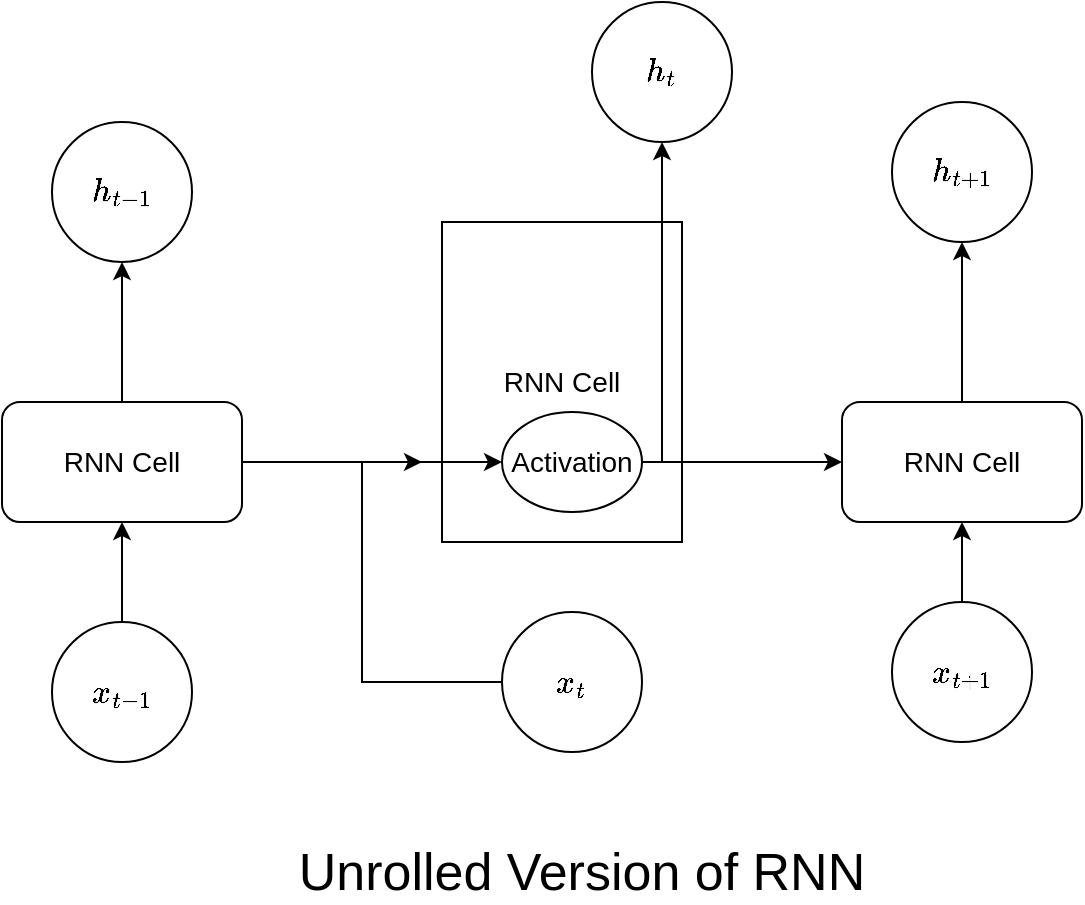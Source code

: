 <mxfile version="26.1.2">
  <diagram name="Page-1" id="JvxAMTUu9h-pV5UNl1UM">
    <mxGraphModel dx="1204" dy="1833" grid="1" gridSize="10" guides="1" tooltips="1" connect="1" arrows="1" fold="1" page="1" pageScale="1" pageWidth="850" pageHeight="1100" math="1" shadow="0">
      <root>
        <mxCell id="0" />
        <mxCell id="1" parent="0" />
        <mxCell id="JHTwhU4_owZ2NrLHK_Jg-11" value="RNN Cell" style="rounded=0;whiteSpace=wrap;html=1;fontSize=14;" vertex="1" parent="1">
          <mxGeometry x="350" y="100" width="120" height="160" as="geometry" />
        </mxCell>
        <mxCell id="JHTwhU4_owZ2NrLHK_Jg-15" value="" style="edgeStyle=orthogonalEdgeStyle;rounded=0;orthogonalLoop=1;jettySize=auto;html=1;fontSize=14;" edge="1" parent="1" source="JHTwhU4_owZ2NrLHK_Jg-9" target="JHTwhU4_owZ2NrLHK_Jg-14">
          <mxGeometry relative="1" as="geometry" />
        </mxCell>
        <mxCell id="JHTwhU4_owZ2NrLHK_Jg-31" style="edgeStyle=orthogonalEdgeStyle;rounded=0;orthogonalLoop=1;jettySize=auto;html=1;fontSize=14;" edge="1" parent="1" source="JHTwhU4_owZ2NrLHK_Jg-9">
          <mxGeometry relative="1" as="geometry">
            <mxPoint x="340" y="220" as="targetPoint" />
          </mxGeometry>
        </mxCell>
        <mxCell id="JHTwhU4_owZ2NrLHK_Jg-9" value="RNN Cell" style="rounded=1;whiteSpace=wrap;html=1;fontSize=14;" vertex="1" parent="1">
          <mxGeometry x="130" y="190" width="120" height="60" as="geometry" />
        </mxCell>
        <mxCell id="JHTwhU4_owZ2NrLHK_Jg-17" value="" style="edgeStyle=orthogonalEdgeStyle;rounded=0;orthogonalLoop=1;jettySize=auto;html=1;fontSize=14;" edge="1" parent="1" source="JHTwhU4_owZ2NrLHK_Jg-10" target="JHTwhU4_owZ2NrLHK_Jg-16">
          <mxGeometry relative="1" as="geometry" />
        </mxCell>
        <mxCell id="JHTwhU4_owZ2NrLHK_Jg-10" value="RNN Cell" style="rounded=1;whiteSpace=wrap;html=1;fontSize=14;" vertex="1" parent="1">
          <mxGeometry x="550" y="190" width="120" height="60" as="geometry" />
        </mxCell>
        <mxCell id="JHTwhU4_owZ2NrLHK_Jg-13" value="" style="edgeStyle=orthogonalEdgeStyle;rounded=0;orthogonalLoop=1;jettySize=auto;html=1;fontSize=14;" edge="1" parent="1" source="JHTwhU4_owZ2NrLHK_Jg-12" target="JHTwhU4_owZ2NrLHK_Jg-9">
          <mxGeometry relative="1" as="geometry" />
        </mxCell>
        <mxCell id="JHTwhU4_owZ2NrLHK_Jg-12" value="$$x_{t-1}$$" style="ellipse;whiteSpace=wrap;html=1;aspect=fixed;fontSize=14;" vertex="1" parent="1">
          <mxGeometry x="155" y="300" width="70" height="70" as="geometry" />
        </mxCell>
        <mxCell id="JHTwhU4_owZ2NrLHK_Jg-14" value="$$h_{t-1}$$" style="ellipse;whiteSpace=wrap;html=1;aspect=fixed;fontSize=14;" vertex="1" parent="1">
          <mxGeometry x="155" y="50" width="70" height="70" as="geometry" />
        </mxCell>
        <mxCell id="JHTwhU4_owZ2NrLHK_Jg-16" value="$$h_{t+1}$$" style="ellipse;whiteSpace=wrap;html=1;aspect=fixed;fontSize=14;" vertex="1" parent="1">
          <mxGeometry x="575" y="40" width="70" height="70" as="geometry" />
        </mxCell>
        <mxCell id="JHTwhU4_owZ2NrLHK_Jg-19" value="" style="edgeStyle=orthogonalEdgeStyle;rounded=0;orthogonalLoop=1;jettySize=auto;html=1;fontSize=14;" edge="1" parent="1" source="JHTwhU4_owZ2NrLHK_Jg-18" target="JHTwhU4_owZ2NrLHK_Jg-10">
          <mxGeometry relative="1" as="geometry" />
        </mxCell>
        <mxCell id="JHTwhU4_owZ2NrLHK_Jg-18" value="$$x_{t+1}$$" style="ellipse;whiteSpace=wrap;html=1;aspect=fixed;fontSize=14;" vertex="1" parent="1">
          <mxGeometry x="575" y="290" width="70" height="70" as="geometry" />
        </mxCell>
        <mxCell id="JHTwhU4_owZ2NrLHK_Jg-20" value="$$x_{t}$$" style="ellipse;whiteSpace=wrap;html=1;aspect=fixed;fontSize=14;" vertex="1" parent="1">
          <mxGeometry x="380" y="295" width="70" height="70" as="geometry" />
        </mxCell>
        <mxCell id="JHTwhU4_owZ2NrLHK_Jg-24" value="Activation" style="ellipse;whiteSpace=wrap;html=1;fontSize=14;" vertex="1" parent="1">
          <mxGeometry x="380" y="195" width="70" height="50" as="geometry" />
        </mxCell>
        <mxCell id="JHTwhU4_owZ2NrLHK_Jg-26" value="" style="endArrow=classic;html=1;rounded=0;entryX=0;entryY=0.5;entryDx=0;entryDy=0;exitX=0;exitY=0.5;exitDx=0;exitDy=0;fontSize=14;" edge="1" parent="1" source="JHTwhU4_owZ2NrLHK_Jg-20" target="JHTwhU4_owZ2NrLHK_Jg-24">
          <mxGeometry width="50" height="50" relative="1" as="geometry">
            <mxPoint x="390" y="350" as="sourcePoint" />
            <mxPoint x="440" y="300" as="targetPoint" />
            <Array as="points">
              <mxPoint x="310" y="330" />
              <mxPoint x="310" y="220" />
            </Array>
          </mxGeometry>
        </mxCell>
        <mxCell id="JHTwhU4_owZ2NrLHK_Jg-27" value="" style="endArrow=classic;html=1;rounded=0;exitX=1;exitY=0.5;exitDx=0;exitDy=0;entryX=0;entryY=0.5;entryDx=0;entryDy=0;fontSize=14;" edge="1" parent="1" source="JHTwhU4_owZ2NrLHK_Jg-24" target="JHTwhU4_owZ2NrLHK_Jg-10">
          <mxGeometry width="50" height="50" relative="1" as="geometry">
            <mxPoint x="470" y="320" as="sourcePoint" />
            <mxPoint x="520" y="270" as="targetPoint" />
          </mxGeometry>
        </mxCell>
        <mxCell id="JHTwhU4_owZ2NrLHK_Jg-28" value="" style="endArrow=classic;html=1;rounded=0;fontSize=14;" edge="1" parent="1">
          <mxGeometry width="50" height="50" relative="1" as="geometry">
            <mxPoint x="460" y="220" as="sourcePoint" />
            <mxPoint x="460" y="60" as="targetPoint" />
          </mxGeometry>
        </mxCell>
        <mxCell id="JHTwhU4_owZ2NrLHK_Jg-29" value="$$h_{t}$$" style="ellipse;whiteSpace=wrap;html=1;aspect=fixed;fontSize=14;" vertex="1" parent="1">
          <mxGeometry x="425" y="-10" width="70" height="70" as="geometry" />
        </mxCell>
        <mxCell id="JHTwhU4_owZ2NrLHK_Jg-32" value="&lt;font style=&quot;font-size: 26px;&quot;&gt;Unrolled Version of RNN&lt;/font&gt;" style="text;html=1;align=center;verticalAlign=middle;whiteSpace=wrap;rounded=0;fontSize=14;" vertex="1" parent="1">
          <mxGeometry x="220" y="410" width="400" height="30" as="geometry" />
        </mxCell>
      </root>
    </mxGraphModel>
  </diagram>
</mxfile>
